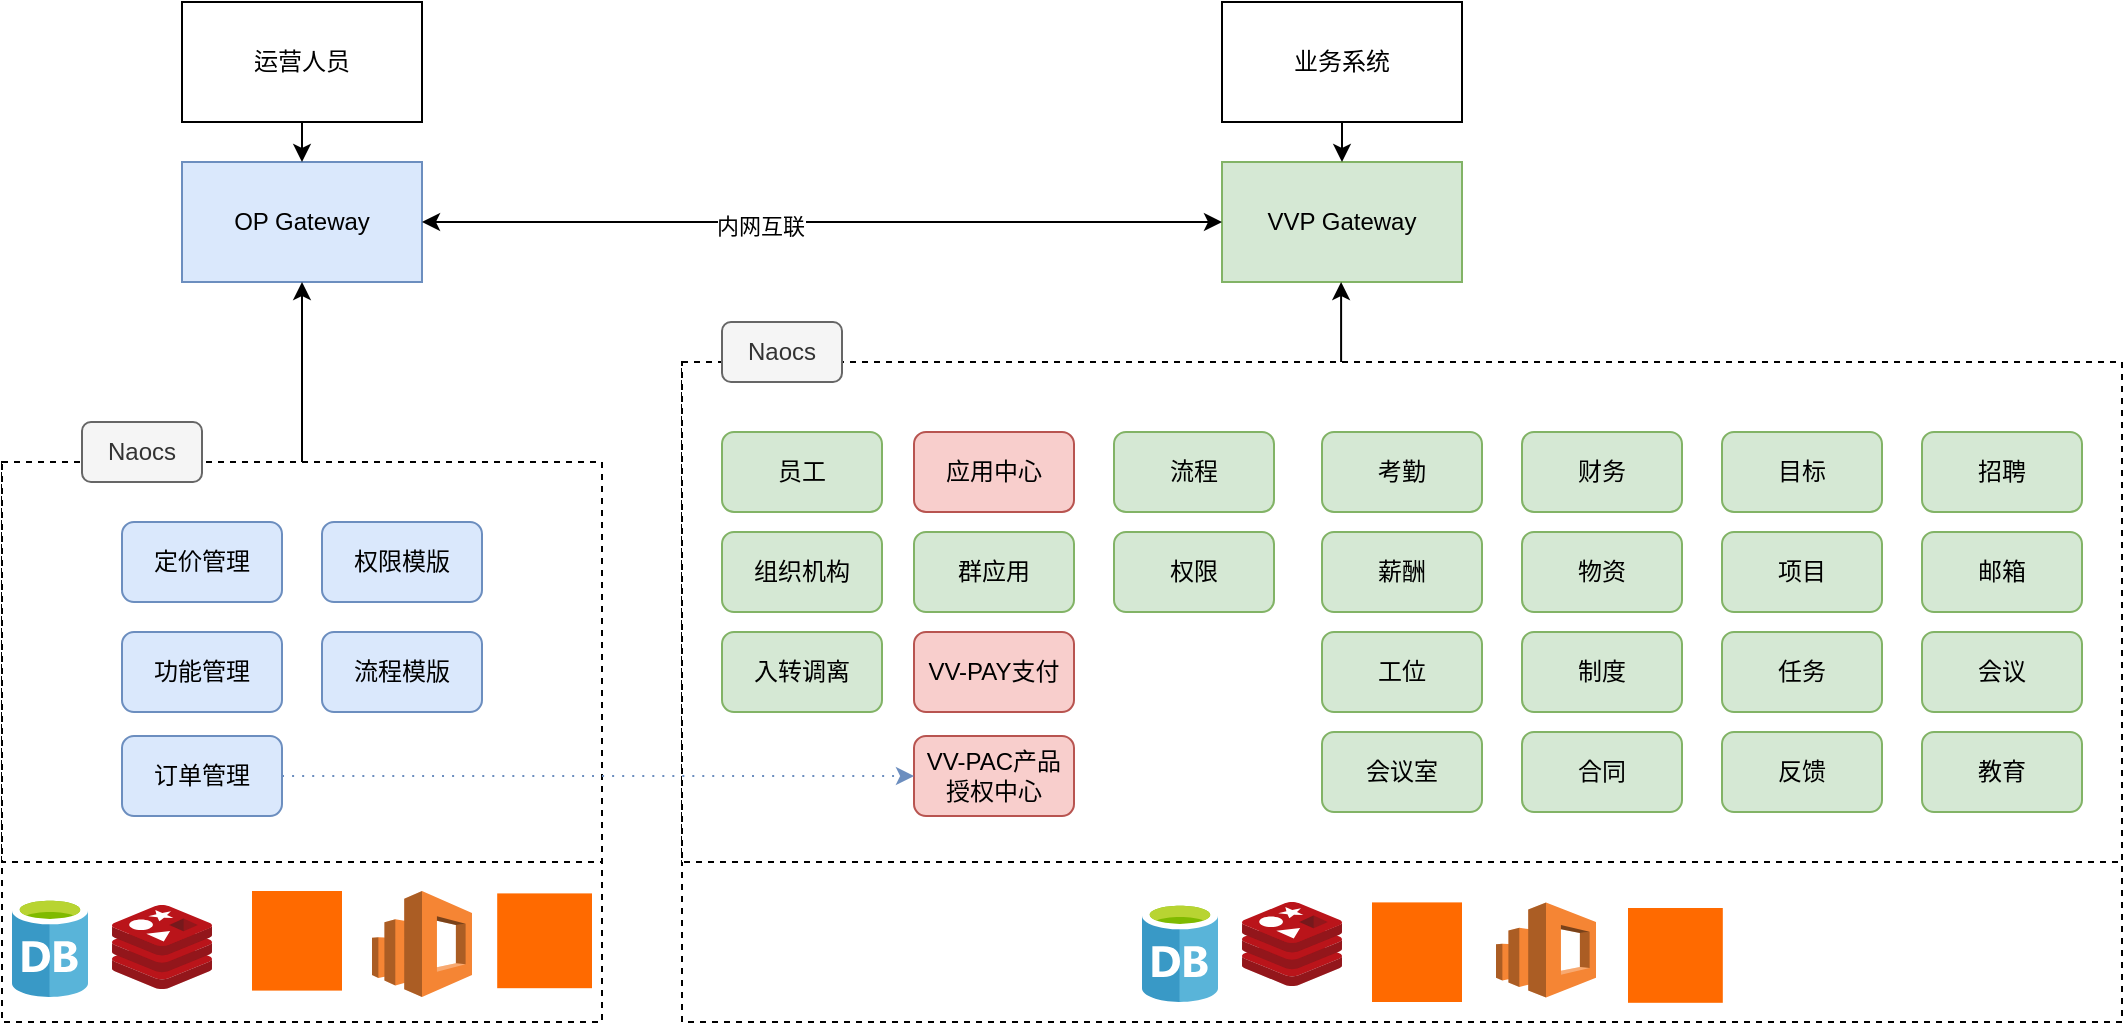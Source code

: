 <mxfile version="27.2.0">
  <diagram name="第 1 页" id="WfgqzZKK-UNjH2ZvEgsW">
    <mxGraphModel dx="1418" dy="784" grid="1" gridSize="10" guides="1" tooltips="1" connect="1" arrows="1" fold="1" page="1" pageScale="1" pageWidth="827" pageHeight="1169" math="0" shadow="0">
      <root>
        <mxCell id="0" />
        <mxCell id="1" parent="0" />
        <mxCell id="tdYyiNFsSP7ocbWgQSiu-86" value="" style="rounded=0;whiteSpace=wrap;html=1;dashed=1;" parent="1" vertex="1">
          <mxGeometry x="370" y="250" width="720" height="330" as="geometry" />
        </mxCell>
        <mxCell id="tdYyiNFsSP7ocbWgQSiu-85" value="" style="rounded=0;whiteSpace=wrap;html=1;dashed=1;" parent="1" vertex="1">
          <mxGeometry x="30" y="300" width="300" height="280" as="geometry" />
        </mxCell>
        <mxCell id="tdYyiNFsSP7ocbWgQSiu-60" value="" style="rounded=0;whiteSpace=wrap;html=1;dashed=1;" parent="1" vertex="1">
          <mxGeometry x="370" y="250" width="720" height="250" as="geometry" />
        </mxCell>
        <mxCell id="tdYyiNFsSP7ocbWgQSiu-28" value="" style="rounded=0;whiteSpace=wrap;html=1;dashed=1;" parent="1" vertex="1">
          <mxGeometry x="30" y="300" width="300" height="200" as="geometry" />
        </mxCell>
        <mxCell id="tdYyiNFsSP7ocbWgQSiu-1" value="运营人员" style="rounded=0;whiteSpace=wrap;html=1;" parent="1" vertex="1">
          <mxGeometry x="120" y="70" width="120" height="60" as="geometry" />
        </mxCell>
        <mxCell id="tdYyiNFsSP7ocbWgQSiu-2" value="业务系统" style="rounded=0;whiteSpace=wrap;html=1;" parent="1" vertex="1">
          <mxGeometry x="640" y="70" width="120" height="60" as="geometry" />
        </mxCell>
        <mxCell id="tdYyiNFsSP7ocbWgQSiu-3" value="VVP Gateway" style="rounded=0;whiteSpace=wrap;html=1;fillColor=#d5e8d4;strokeColor=#82b366;" parent="1" vertex="1">
          <mxGeometry x="640" y="150" width="120" height="60" as="geometry" />
        </mxCell>
        <mxCell id="tdYyiNFsSP7ocbWgQSiu-4" value="OP Gateway" style="rounded=0;whiteSpace=wrap;html=1;fillColor=#dae8fc;strokeColor=#6c8ebf;" parent="1" vertex="1">
          <mxGeometry x="120" y="150" width="120" height="60" as="geometry" />
        </mxCell>
        <mxCell id="tdYyiNFsSP7ocbWgQSiu-6" value="" style="endArrow=classic;startArrow=classic;html=1;rounded=0;entryX=1;entryY=0.5;entryDx=0;entryDy=0;" parent="1" source="tdYyiNFsSP7ocbWgQSiu-3" target="tdYyiNFsSP7ocbWgQSiu-4" edge="1">
          <mxGeometry width="50" height="50" relative="1" as="geometry">
            <mxPoint x="180" y="380" as="sourcePoint" />
            <mxPoint x="230" y="330" as="targetPoint" />
          </mxGeometry>
        </mxCell>
        <mxCell id="tdYyiNFsSP7ocbWgQSiu-7" value="内网互联" style="edgeLabel;html=1;align=center;verticalAlign=middle;resizable=0;points=[];" parent="tdYyiNFsSP7ocbWgQSiu-6" vertex="1" connectable="0">
          <mxGeometry x="0.157" y="2" relative="1" as="geometry">
            <mxPoint as="offset" />
          </mxGeometry>
        </mxCell>
        <mxCell id="tdYyiNFsSP7ocbWgQSiu-8" value="" style="endArrow=classic;html=1;rounded=0;exitX=0.5;exitY=1;exitDx=0;exitDy=0;" parent="1" source="tdYyiNFsSP7ocbWgQSiu-1" edge="1">
          <mxGeometry width="50" height="50" relative="1" as="geometry">
            <mxPoint x="110" y="390" as="sourcePoint" />
            <mxPoint x="180" y="150" as="targetPoint" />
          </mxGeometry>
        </mxCell>
        <mxCell id="tdYyiNFsSP7ocbWgQSiu-12" value="" style="endArrow=classic;html=1;rounded=0;exitX=0.5;exitY=1;exitDx=0;exitDy=0;entryX=0.5;entryY=0;entryDx=0;entryDy=0;" parent="1" source="tdYyiNFsSP7ocbWgQSiu-2" target="tdYyiNFsSP7ocbWgQSiu-3" edge="1">
          <mxGeometry width="50" height="50" relative="1" as="geometry">
            <mxPoint x="600" y="170" as="sourcePoint" />
            <mxPoint x="600" y="190" as="targetPoint" />
          </mxGeometry>
        </mxCell>
        <mxCell id="tdYyiNFsSP7ocbWgQSiu-39" value="定价管理" style="rounded=1;whiteSpace=wrap;html=1;fillColor=#dae8fc;strokeColor=#6c8ebf;" parent="1" vertex="1">
          <mxGeometry x="90" y="330" width="80" height="40" as="geometry" />
        </mxCell>
        <mxCell id="tdYyiNFsSP7ocbWgQSiu-40" value="权限模版" style="rounded=1;whiteSpace=wrap;html=1;fillColor=#dae8fc;strokeColor=#6c8ebf;" parent="1" vertex="1">
          <mxGeometry x="190" y="330" width="80" height="40" as="geometry" />
        </mxCell>
        <mxCell id="tdYyiNFsSP7ocbWgQSiu-41" value="员工" style="rounded=1;whiteSpace=wrap;html=1;fillColor=#d5e8d4;strokeColor=#82b366;" parent="1" vertex="1">
          <mxGeometry x="390" y="285" width="80" height="40" as="geometry" />
        </mxCell>
        <mxCell id="tdYyiNFsSP7ocbWgQSiu-42" value="组织机构" style="rounded=1;whiteSpace=wrap;html=1;fillColor=#d5e8d4;strokeColor=#82b366;" parent="1" vertex="1">
          <mxGeometry x="390" y="335" width="80" height="40" as="geometry" />
        </mxCell>
        <mxCell id="tdYyiNFsSP7ocbWgQSiu-43" value="应用中心" style="rounded=1;whiteSpace=wrap;html=1;fillColor=#f8cecc;strokeColor=#b85450;" parent="1" vertex="1">
          <mxGeometry x="486" y="285" width="80" height="40" as="geometry" />
        </mxCell>
        <mxCell id="tdYyiNFsSP7ocbWgQSiu-45" value="流程" style="rounded=1;whiteSpace=wrap;html=1;fillColor=#d5e8d4;strokeColor=#82b366;" parent="1" vertex="1">
          <mxGeometry x="586" y="285" width="80" height="40" as="geometry" />
        </mxCell>
        <mxCell id="tdYyiNFsSP7ocbWgQSiu-46" value="权限" style="rounded=1;whiteSpace=wrap;html=1;fillColor=#d5e8d4;strokeColor=#82b366;" parent="1" vertex="1">
          <mxGeometry x="586" y="335" width="80" height="40" as="geometry" />
        </mxCell>
        <mxCell id="tdYyiNFsSP7ocbWgQSiu-47" value="考勤" style="rounded=1;whiteSpace=wrap;html=1;fillColor=#d5e8d4;strokeColor=#82b366;" parent="1" vertex="1">
          <mxGeometry x="690" y="285" width="80" height="40" as="geometry" />
        </mxCell>
        <mxCell id="tdYyiNFsSP7ocbWgQSiu-48" value="薪酬" style="rounded=1;whiteSpace=wrap;html=1;fillColor=#d5e8d4;strokeColor=#82b366;" parent="1" vertex="1">
          <mxGeometry x="690" y="335" width="80" height="40" as="geometry" />
        </mxCell>
        <mxCell id="tdYyiNFsSP7ocbWgQSiu-49" value="入转调离" style="rounded=1;whiteSpace=wrap;html=1;fillColor=#d5e8d4;strokeColor=#82b366;" parent="1" vertex="1">
          <mxGeometry x="390" y="385" width="80" height="40" as="geometry" />
        </mxCell>
        <mxCell id="tdYyiNFsSP7ocbWgQSiu-50" value="会议室" style="rounded=1;whiteSpace=wrap;html=1;fillColor=#d5e8d4;strokeColor=#82b366;" parent="1" vertex="1">
          <mxGeometry x="690" y="435" width="80" height="40" as="geometry" />
        </mxCell>
        <mxCell id="tdYyiNFsSP7ocbWgQSiu-51" value="财务" style="rounded=1;whiteSpace=wrap;html=1;fillColor=#d5e8d4;strokeColor=#82b366;" parent="1" vertex="1">
          <mxGeometry x="790" y="285" width="80" height="40" as="geometry" />
        </mxCell>
        <mxCell id="tdYyiNFsSP7ocbWgQSiu-52" value="物资" style="rounded=1;whiteSpace=wrap;html=1;fillColor=#d5e8d4;strokeColor=#82b366;" parent="1" vertex="1">
          <mxGeometry x="790" y="335" width="80" height="40" as="geometry" />
        </mxCell>
        <mxCell id="tdYyiNFsSP7ocbWgQSiu-53" value="制度" style="rounded=1;whiteSpace=wrap;html=1;fillColor=#d5e8d4;strokeColor=#82b366;" parent="1" vertex="1">
          <mxGeometry x="790" y="385" width="80" height="40" as="geometry" />
        </mxCell>
        <mxCell id="tdYyiNFsSP7ocbWgQSiu-54" value="合同" style="rounded=1;whiteSpace=wrap;html=1;fillColor=#d5e8d4;strokeColor=#82b366;" parent="1" vertex="1">
          <mxGeometry x="790" y="435" width="80" height="40" as="geometry" />
        </mxCell>
        <mxCell id="tdYyiNFsSP7ocbWgQSiu-55" value="目标" style="rounded=1;whiteSpace=wrap;html=1;fillColor=#d5e8d4;strokeColor=#82b366;" parent="1" vertex="1">
          <mxGeometry x="890" y="285" width="80" height="40" as="geometry" />
        </mxCell>
        <mxCell id="tdYyiNFsSP7ocbWgQSiu-56" value="项目" style="rounded=1;whiteSpace=wrap;html=1;fillColor=#d5e8d4;strokeColor=#82b366;" parent="1" vertex="1">
          <mxGeometry x="890" y="335" width="80" height="40" as="geometry" />
        </mxCell>
        <mxCell id="tdYyiNFsSP7ocbWgQSiu-57" value="任务" style="rounded=1;whiteSpace=wrap;html=1;fillColor=#d5e8d4;strokeColor=#82b366;" parent="1" vertex="1">
          <mxGeometry x="890" y="385" width="80" height="40" as="geometry" />
        </mxCell>
        <mxCell id="tdYyiNFsSP7ocbWgQSiu-58" value="反馈" style="rounded=1;whiteSpace=wrap;html=1;fillColor=#d5e8d4;strokeColor=#82b366;" parent="1" vertex="1">
          <mxGeometry x="890" y="435" width="80" height="40" as="geometry" />
        </mxCell>
        <mxCell id="tdYyiNFsSP7ocbWgQSiu-59" value="群应用" style="rounded=1;whiteSpace=wrap;html=1;fillColor=#d5e8d4;strokeColor=#82b366;" parent="1" vertex="1">
          <mxGeometry x="486" y="335" width="80" height="40" as="geometry" />
        </mxCell>
        <mxCell id="tdYyiNFsSP7ocbWgQSiu-61" value="工位" style="rounded=1;whiteSpace=wrap;html=1;fillColor=#d5e8d4;strokeColor=#82b366;" parent="1" vertex="1">
          <mxGeometry x="690" y="385" width="80" height="40" as="geometry" />
        </mxCell>
        <mxCell id="tdYyiNFsSP7ocbWgQSiu-62" value="招聘" style="rounded=1;whiteSpace=wrap;html=1;fillColor=#d5e8d4;strokeColor=#82b366;" parent="1" vertex="1">
          <mxGeometry x="990" y="285" width="80" height="40" as="geometry" />
        </mxCell>
        <mxCell id="tdYyiNFsSP7ocbWgQSiu-63" value="邮箱" style="rounded=1;whiteSpace=wrap;html=1;fillColor=#d5e8d4;strokeColor=#82b366;" parent="1" vertex="1">
          <mxGeometry x="990" y="335" width="80" height="40" as="geometry" />
        </mxCell>
        <mxCell id="tdYyiNFsSP7ocbWgQSiu-64" value="会议" style="rounded=1;whiteSpace=wrap;html=1;fillColor=#d5e8d4;strokeColor=#82b366;" parent="1" vertex="1">
          <mxGeometry x="990" y="385" width="80" height="40" as="geometry" />
        </mxCell>
        <mxCell id="tdYyiNFsSP7ocbWgQSiu-65" value="教育" style="rounded=1;whiteSpace=wrap;html=1;fillColor=#d5e8d4;strokeColor=#82b366;" parent="1" vertex="1">
          <mxGeometry x="990" y="435" width="80" height="40" as="geometry" />
        </mxCell>
        <mxCell id="tdYyiNFsSP7ocbWgQSiu-66" value="VV-PAY支付" style="rounded=1;whiteSpace=wrap;html=1;fillColor=#f8cecc;strokeColor=#b85450;" parent="1" vertex="1">
          <mxGeometry x="486" y="385" width="80" height="40" as="geometry" />
        </mxCell>
        <mxCell id="tdYyiNFsSP7ocbWgQSiu-67" value="VV-PAC产品授权中心" style="rounded=1;whiteSpace=wrap;html=1;fillColor=#f8cecc;strokeColor=#b85450;" parent="1" vertex="1">
          <mxGeometry x="486" y="437" width="80" height="40" as="geometry" />
        </mxCell>
        <mxCell id="tdYyiNFsSP7ocbWgQSiu-68" value="功能管理" style="rounded=1;whiteSpace=wrap;html=1;fillColor=#dae8fc;strokeColor=#6c8ebf;" parent="1" vertex="1">
          <mxGeometry x="90" y="385" width="80" height="40" as="geometry" />
        </mxCell>
        <mxCell id="tdYyiNFsSP7ocbWgQSiu-69" value="流程模版" style="rounded=1;whiteSpace=wrap;html=1;fillColor=#dae8fc;strokeColor=#6c8ebf;" parent="1" vertex="1">
          <mxGeometry x="190" y="385" width="80" height="40" as="geometry" />
        </mxCell>
        <mxCell id="m4R0HQlFejcRpFFFRrUA-4" value="" style="edgeStyle=orthogonalEdgeStyle;rounded=0;orthogonalLoop=1;jettySize=auto;html=1;entryX=0;entryY=0.5;entryDx=0;entryDy=0;dashed=1;dashPattern=1 4;curved=1;shadow=0;fillColor=#dae8fc;strokeColor=#6c8ebf;" edge="1" parent="1" source="tdYyiNFsSP7ocbWgQSiu-70" target="tdYyiNFsSP7ocbWgQSiu-67">
          <mxGeometry relative="1" as="geometry">
            <Array as="points">
              <mxPoint x="330" y="457" />
              <mxPoint x="330" y="457" />
            </Array>
          </mxGeometry>
        </mxCell>
        <mxCell id="tdYyiNFsSP7ocbWgQSiu-70" value="订单管理" style="rounded=1;whiteSpace=wrap;html=1;fillColor=#dae8fc;strokeColor=#6c8ebf;" parent="1" vertex="1">
          <mxGeometry x="90" y="437" width="80" height="40" as="geometry" />
        </mxCell>
        <mxCell id="tdYyiNFsSP7ocbWgQSiu-71" value="" style="endArrow=classic;html=1;rounded=0;entryX=0.5;entryY=1;entryDx=0;entryDy=0;" parent="1" source="tdYyiNFsSP7ocbWgQSiu-28" target="tdYyiNFsSP7ocbWgQSiu-4" edge="1">
          <mxGeometry width="50" height="50" relative="1" as="geometry">
            <mxPoint x="180" y="250" as="sourcePoint" />
            <mxPoint x="230" y="200" as="targetPoint" />
          </mxGeometry>
        </mxCell>
        <mxCell id="tdYyiNFsSP7ocbWgQSiu-72" value="" style="endArrow=classic;html=1;rounded=0;entryX=0.5;entryY=1;entryDx=0;entryDy=0;" parent="1" edge="1">
          <mxGeometry width="50" height="50" relative="1" as="geometry">
            <mxPoint x="699.55" y="250" as="sourcePoint" />
            <mxPoint x="699.55" y="210" as="targetPoint" />
          </mxGeometry>
        </mxCell>
        <mxCell id="tdYyiNFsSP7ocbWgQSiu-73" value="" style="image;sketch=0;aspect=fixed;html=1;points=[];align=center;fontSize=12;image=img/lib/mscae/Database_General.svg;" parent="1" vertex="1">
          <mxGeometry x="35" y="517.5" width="38" height="50" as="geometry" />
        </mxCell>
        <mxCell id="tdYyiNFsSP7ocbWgQSiu-74" value="" style="image;sketch=0;aspect=fixed;html=1;points=[];align=center;fontSize=12;image=img/lib/mscae/Database_General.svg;" parent="1" vertex="1">
          <mxGeometry x="600" y="520" width="38" height="50" as="geometry" />
        </mxCell>
        <mxCell id="tdYyiNFsSP7ocbWgQSiu-75" value="" style="image;sketch=0;aspect=fixed;html=1;points=[];align=center;fontSize=12;image=img/lib/mscae/Cache_Redis_Product.svg;" parent="1" vertex="1">
          <mxGeometry x="85" y="521.5" width="50" height="42" as="geometry" />
        </mxCell>
        <mxCell id="tdYyiNFsSP7ocbWgQSiu-76" value="" style="image;sketch=0;aspect=fixed;html=1;points=[];align=center;fontSize=12;image=img/lib/mscae/Cache_Redis_Product.svg;" parent="1" vertex="1">
          <mxGeometry x="650" y="520" width="50" height="42" as="geometry" />
        </mxCell>
        <mxCell id="tdYyiNFsSP7ocbWgQSiu-77" value="Naocs" style="rounded=1;whiteSpace=wrap;html=1;fillColor=#f5f5f5;fontColor=#333333;strokeColor=#666666;" parent="1" vertex="1">
          <mxGeometry x="70" y="280" width="60" height="30" as="geometry" />
        </mxCell>
        <mxCell id="tdYyiNFsSP7ocbWgQSiu-78" value="Naocs" style="rounded=1;whiteSpace=wrap;html=1;fillColor=#f5f5f5;fontColor=#333333;strokeColor=#666666;" parent="1" vertex="1">
          <mxGeometry x="390" y="230" width="60" height="30" as="geometry" />
        </mxCell>
        <mxCell id="tdYyiNFsSP7ocbWgQSiu-79" value="" style="points=[];aspect=fixed;html=1;align=center;shadow=0;dashed=0;fillColor=#FF6A00;strokeColor=none;shape=mxgraph.alibaba_cloud.mq_message_queue;" parent="1" vertex="1">
          <mxGeometry x="155" y="514.5" width="45" height="49.8" as="geometry" />
        </mxCell>
        <mxCell id="tdYyiNFsSP7ocbWgQSiu-80" value="" style="points=[];aspect=fixed;html=1;align=center;shadow=0;dashed=0;fillColor=#FF6A00;strokeColor=none;shape=mxgraph.alibaba_cloud.mq_message_queue;" parent="1" vertex="1">
          <mxGeometry x="715" y="520.2" width="45" height="49.8" as="geometry" />
        </mxCell>
        <mxCell id="tdYyiNFsSP7ocbWgQSiu-81" value="" style="outlineConnect=0;dashed=0;verticalLabelPosition=bottom;verticalAlign=top;align=center;html=1;shape=mxgraph.aws3.elasticsearch_service;fillColor=#F58534;gradientColor=none;" parent="1" vertex="1">
          <mxGeometry x="215" y="514.5" width="50" height="53" as="geometry" />
        </mxCell>
        <mxCell id="tdYyiNFsSP7ocbWgQSiu-82" value="" style="outlineConnect=0;dashed=0;verticalLabelPosition=bottom;verticalAlign=top;align=center;html=1;shape=mxgraph.aws3.elasticsearch_service;fillColor=#F58534;gradientColor=none;" parent="1" vertex="1">
          <mxGeometry x="777" y="520.2" width="50" height="47.5" as="geometry" />
        </mxCell>
        <mxCell id="tdYyiNFsSP7ocbWgQSiu-83" value="" style="points=[];aspect=fixed;html=1;align=center;shadow=0;dashed=0;fillColor=#FF6A00;strokeColor=none;shape=mxgraph.alibaba_cloud.mongodb;" parent="1" vertex="1">
          <mxGeometry x="843" y="523" width="47.4" height="47.4" as="geometry" />
        </mxCell>
        <mxCell id="tdYyiNFsSP7ocbWgQSiu-84" value="" style="points=[];aspect=fixed;html=1;align=center;shadow=0;dashed=0;fillColor=#FF6A00;strokeColor=none;shape=mxgraph.alibaba_cloud.mongodb;" parent="1" vertex="1">
          <mxGeometry x="277.6" y="515.7" width="47.4" height="47.4" as="geometry" />
        </mxCell>
      </root>
    </mxGraphModel>
  </diagram>
</mxfile>
